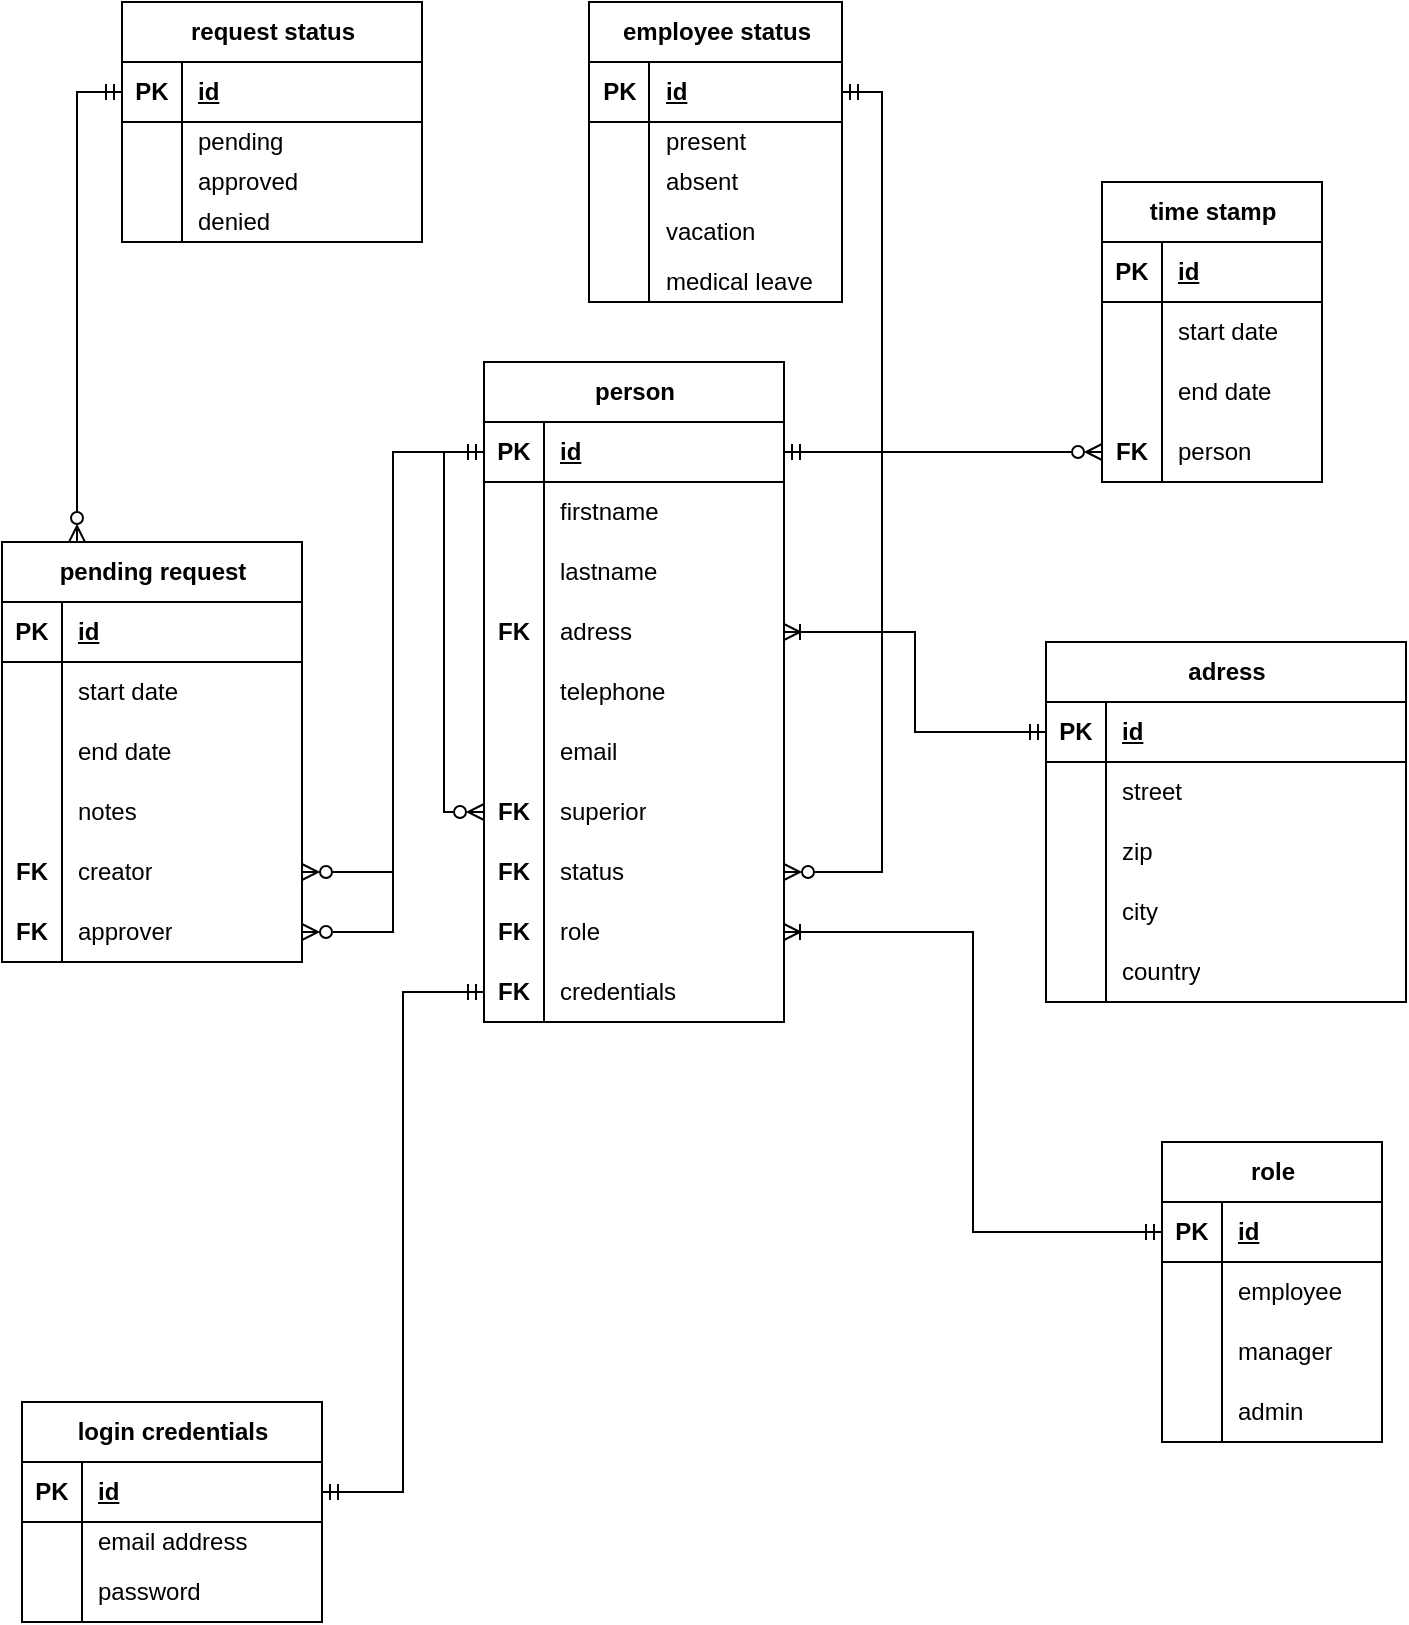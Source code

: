 <mxfile version="27.1.6">
  <diagram name="Seite-1" id="81QEvsbrTJXsDEonav1h">
    <mxGraphModel dx="1489" dy="851" grid="1" gridSize="10" guides="1" tooltips="1" connect="1" arrows="1" fold="1" page="1" pageScale="1" pageWidth="827" pageHeight="1169" math="0" shadow="0">
      <root>
        <mxCell id="0" />
        <mxCell id="1" parent="0" />
        <mxCell id="mYeW1fuE6vaYL09-wvqd-14" value="role" style="shape=table;startSize=30;container=1;collapsible=1;childLayout=tableLayout;fixedRows=1;rowLines=0;fontStyle=1;align=center;resizeLast=1;html=1;" parent="1" vertex="1">
          <mxGeometry x="590" y="600" width="110" height="150" as="geometry" />
        </mxCell>
        <mxCell id="mYeW1fuE6vaYL09-wvqd-15" value="" style="shape=tableRow;horizontal=0;startSize=0;swimlaneHead=0;swimlaneBody=0;fillColor=none;collapsible=0;dropTarget=0;points=[[0,0.5],[1,0.5]];portConstraint=eastwest;top=0;left=0;right=0;bottom=1;" parent="mYeW1fuE6vaYL09-wvqd-14" vertex="1">
          <mxGeometry y="30" width="110" height="30" as="geometry" />
        </mxCell>
        <mxCell id="mYeW1fuE6vaYL09-wvqd-16" value="PK" style="shape=partialRectangle;connectable=0;fillColor=none;top=0;left=0;bottom=0;right=0;fontStyle=1;overflow=hidden;whiteSpace=wrap;html=1;" parent="mYeW1fuE6vaYL09-wvqd-15" vertex="1">
          <mxGeometry width="30" height="30" as="geometry">
            <mxRectangle width="30" height="30" as="alternateBounds" />
          </mxGeometry>
        </mxCell>
        <mxCell id="mYeW1fuE6vaYL09-wvqd-17" value="id" style="shape=partialRectangle;connectable=0;fillColor=none;top=0;left=0;bottom=0;right=0;align=left;spacingLeft=6;fontStyle=5;overflow=hidden;whiteSpace=wrap;html=1;" parent="mYeW1fuE6vaYL09-wvqd-15" vertex="1">
          <mxGeometry x="30" width="80" height="30" as="geometry">
            <mxRectangle width="80" height="30" as="alternateBounds" />
          </mxGeometry>
        </mxCell>
        <mxCell id="mYeW1fuE6vaYL09-wvqd-18" value="" style="shape=tableRow;horizontal=0;startSize=0;swimlaneHead=0;swimlaneBody=0;fillColor=none;collapsible=0;dropTarget=0;points=[[0,0.5],[1,0.5]];portConstraint=eastwest;top=0;left=0;right=0;bottom=0;" parent="mYeW1fuE6vaYL09-wvqd-14" vertex="1">
          <mxGeometry y="60" width="110" height="30" as="geometry" />
        </mxCell>
        <mxCell id="mYeW1fuE6vaYL09-wvqd-19" value="" style="shape=partialRectangle;connectable=0;fillColor=none;top=0;left=0;bottom=0;right=0;editable=1;overflow=hidden;whiteSpace=wrap;html=1;" parent="mYeW1fuE6vaYL09-wvqd-18" vertex="1">
          <mxGeometry width="30" height="30" as="geometry">
            <mxRectangle width="30" height="30" as="alternateBounds" />
          </mxGeometry>
        </mxCell>
        <mxCell id="mYeW1fuE6vaYL09-wvqd-20" value="employee" style="shape=partialRectangle;connectable=0;fillColor=none;top=0;left=0;bottom=0;right=0;align=left;spacingLeft=6;overflow=hidden;whiteSpace=wrap;html=1;" parent="mYeW1fuE6vaYL09-wvqd-18" vertex="1">
          <mxGeometry x="30" width="80" height="30" as="geometry">
            <mxRectangle width="80" height="30" as="alternateBounds" />
          </mxGeometry>
        </mxCell>
        <mxCell id="mYeW1fuE6vaYL09-wvqd-21" value="" style="shape=tableRow;horizontal=0;startSize=0;swimlaneHead=0;swimlaneBody=0;fillColor=none;collapsible=0;dropTarget=0;points=[[0,0.5],[1,0.5]];portConstraint=eastwest;top=0;left=0;right=0;bottom=0;" parent="mYeW1fuE6vaYL09-wvqd-14" vertex="1">
          <mxGeometry y="90" width="110" height="30" as="geometry" />
        </mxCell>
        <mxCell id="mYeW1fuE6vaYL09-wvqd-22" value="" style="shape=partialRectangle;connectable=0;fillColor=none;top=0;left=0;bottom=0;right=0;editable=1;overflow=hidden;whiteSpace=wrap;html=1;" parent="mYeW1fuE6vaYL09-wvqd-21" vertex="1">
          <mxGeometry width="30" height="30" as="geometry">
            <mxRectangle width="30" height="30" as="alternateBounds" />
          </mxGeometry>
        </mxCell>
        <mxCell id="mYeW1fuE6vaYL09-wvqd-23" value="manager" style="shape=partialRectangle;connectable=0;fillColor=none;top=0;left=0;bottom=0;right=0;align=left;spacingLeft=6;overflow=hidden;whiteSpace=wrap;html=1;" parent="mYeW1fuE6vaYL09-wvqd-21" vertex="1">
          <mxGeometry x="30" width="80" height="30" as="geometry">
            <mxRectangle width="80" height="30" as="alternateBounds" />
          </mxGeometry>
        </mxCell>
        <mxCell id="mYeW1fuE6vaYL09-wvqd-24" value="" style="shape=tableRow;horizontal=0;startSize=0;swimlaneHead=0;swimlaneBody=0;fillColor=none;collapsible=0;dropTarget=0;points=[[0,0.5],[1,0.5]];portConstraint=eastwest;top=0;left=0;right=0;bottom=0;" parent="mYeW1fuE6vaYL09-wvqd-14" vertex="1">
          <mxGeometry y="120" width="110" height="30" as="geometry" />
        </mxCell>
        <mxCell id="mYeW1fuE6vaYL09-wvqd-25" value="" style="shape=partialRectangle;connectable=0;fillColor=none;top=0;left=0;bottom=0;right=0;editable=1;overflow=hidden;whiteSpace=wrap;html=1;" parent="mYeW1fuE6vaYL09-wvqd-24" vertex="1">
          <mxGeometry width="30" height="30" as="geometry">
            <mxRectangle width="30" height="30" as="alternateBounds" />
          </mxGeometry>
        </mxCell>
        <mxCell id="mYeW1fuE6vaYL09-wvqd-26" value="admin" style="shape=partialRectangle;connectable=0;fillColor=none;top=0;left=0;bottom=0;right=0;align=left;spacingLeft=6;overflow=hidden;whiteSpace=wrap;html=1;" parent="mYeW1fuE6vaYL09-wvqd-24" vertex="1">
          <mxGeometry x="30" width="80" height="30" as="geometry">
            <mxRectangle width="80" height="30" as="alternateBounds" />
          </mxGeometry>
        </mxCell>
        <mxCell id="mYeW1fuE6vaYL09-wvqd-29" value="time stamp" style="shape=table;startSize=30;container=1;collapsible=1;childLayout=tableLayout;fixedRows=1;rowLines=0;fontStyle=1;align=center;resizeLast=1;html=1;" parent="1" vertex="1">
          <mxGeometry x="560" y="120" width="110" height="150" as="geometry" />
        </mxCell>
        <mxCell id="mYeW1fuE6vaYL09-wvqd-30" value="" style="shape=tableRow;horizontal=0;startSize=0;swimlaneHead=0;swimlaneBody=0;fillColor=none;collapsible=0;dropTarget=0;points=[[0,0.5],[1,0.5]];portConstraint=eastwest;top=0;left=0;right=0;bottom=1;" parent="mYeW1fuE6vaYL09-wvqd-29" vertex="1">
          <mxGeometry y="30" width="110" height="30" as="geometry" />
        </mxCell>
        <mxCell id="mYeW1fuE6vaYL09-wvqd-31" value="PK" style="shape=partialRectangle;connectable=0;fillColor=none;top=0;left=0;bottom=0;right=0;fontStyle=1;overflow=hidden;whiteSpace=wrap;html=1;" parent="mYeW1fuE6vaYL09-wvqd-30" vertex="1">
          <mxGeometry width="30" height="30" as="geometry">
            <mxRectangle width="30" height="30" as="alternateBounds" />
          </mxGeometry>
        </mxCell>
        <mxCell id="mYeW1fuE6vaYL09-wvqd-32" value="id" style="shape=partialRectangle;connectable=0;fillColor=none;top=0;left=0;bottom=0;right=0;align=left;spacingLeft=6;fontStyle=5;overflow=hidden;whiteSpace=wrap;html=1;" parent="mYeW1fuE6vaYL09-wvqd-30" vertex="1">
          <mxGeometry x="30" width="80" height="30" as="geometry">
            <mxRectangle width="80" height="30" as="alternateBounds" />
          </mxGeometry>
        </mxCell>
        <mxCell id="mYeW1fuE6vaYL09-wvqd-33" value="" style="shape=tableRow;horizontal=0;startSize=0;swimlaneHead=0;swimlaneBody=0;fillColor=none;collapsible=0;dropTarget=0;points=[[0,0.5],[1,0.5]];portConstraint=eastwest;top=0;left=0;right=0;bottom=0;" parent="mYeW1fuE6vaYL09-wvqd-29" vertex="1">
          <mxGeometry y="60" width="110" height="30" as="geometry" />
        </mxCell>
        <mxCell id="mYeW1fuE6vaYL09-wvqd-34" value="" style="shape=partialRectangle;connectable=0;fillColor=none;top=0;left=0;bottom=0;right=0;editable=1;overflow=hidden;whiteSpace=wrap;html=1;" parent="mYeW1fuE6vaYL09-wvqd-33" vertex="1">
          <mxGeometry width="30" height="30" as="geometry">
            <mxRectangle width="30" height="30" as="alternateBounds" />
          </mxGeometry>
        </mxCell>
        <mxCell id="mYeW1fuE6vaYL09-wvqd-35" value="start date&lt;span style=&quot;white-space: pre;&quot;&gt;&#x9;&lt;/span&gt;" style="shape=partialRectangle;connectable=0;fillColor=none;top=0;left=0;bottom=0;right=0;align=left;spacingLeft=6;overflow=hidden;whiteSpace=wrap;html=1;" parent="mYeW1fuE6vaYL09-wvqd-33" vertex="1">
          <mxGeometry x="30" width="80" height="30" as="geometry">
            <mxRectangle width="80" height="30" as="alternateBounds" />
          </mxGeometry>
        </mxCell>
        <mxCell id="mYeW1fuE6vaYL09-wvqd-36" value="" style="shape=tableRow;horizontal=0;startSize=0;swimlaneHead=0;swimlaneBody=0;fillColor=none;collapsible=0;dropTarget=0;points=[[0,0.5],[1,0.5]];portConstraint=eastwest;top=0;left=0;right=0;bottom=0;" parent="mYeW1fuE6vaYL09-wvqd-29" vertex="1">
          <mxGeometry y="90" width="110" height="30" as="geometry" />
        </mxCell>
        <mxCell id="mYeW1fuE6vaYL09-wvqd-37" value="" style="shape=partialRectangle;connectable=0;fillColor=none;top=0;left=0;bottom=0;right=0;editable=1;overflow=hidden;whiteSpace=wrap;html=1;" parent="mYeW1fuE6vaYL09-wvqd-36" vertex="1">
          <mxGeometry width="30" height="30" as="geometry">
            <mxRectangle width="30" height="30" as="alternateBounds" />
          </mxGeometry>
        </mxCell>
        <mxCell id="mYeW1fuE6vaYL09-wvqd-38" value="end date" style="shape=partialRectangle;connectable=0;fillColor=none;top=0;left=0;bottom=0;right=0;align=left;spacingLeft=6;overflow=hidden;whiteSpace=wrap;html=1;" parent="mYeW1fuE6vaYL09-wvqd-36" vertex="1">
          <mxGeometry x="30" width="80" height="30" as="geometry">
            <mxRectangle width="80" height="30" as="alternateBounds" />
          </mxGeometry>
        </mxCell>
        <mxCell id="rFybSyq9tRIQoIXCUYkp-40" value="" style="shape=tableRow;horizontal=0;startSize=0;swimlaneHead=0;swimlaneBody=0;fillColor=none;collapsible=0;dropTarget=0;points=[[0,0.5],[1,0.5]];portConstraint=eastwest;top=0;left=0;right=0;bottom=0;" parent="mYeW1fuE6vaYL09-wvqd-29" vertex="1">
          <mxGeometry y="120" width="110" height="30" as="geometry" />
        </mxCell>
        <mxCell id="rFybSyq9tRIQoIXCUYkp-41" value="&lt;b&gt;FK&lt;/b&gt;" style="shape=partialRectangle;connectable=0;fillColor=none;top=0;left=0;bottom=0;right=0;editable=1;overflow=hidden;whiteSpace=wrap;html=1;" parent="rFybSyq9tRIQoIXCUYkp-40" vertex="1">
          <mxGeometry width="30" height="30" as="geometry">
            <mxRectangle width="30" height="30" as="alternateBounds" />
          </mxGeometry>
        </mxCell>
        <mxCell id="rFybSyq9tRIQoIXCUYkp-42" value="person" style="shape=partialRectangle;connectable=0;fillColor=none;top=0;left=0;bottom=0;right=0;align=left;spacingLeft=6;overflow=hidden;whiteSpace=wrap;html=1;" parent="rFybSyq9tRIQoIXCUYkp-40" vertex="1">
          <mxGeometry x="30" width="80" height="30" as="geometry">
            <mxRectangle width="80" height="30" as="alternateBounds" />
          </mxGeometry>
        </mxCell>
        <mxCell id="mYeW1fuE6vaYL09-wvqd-42" value="employee status" style="shape=table;startSize=30;container=1;collapsible=1;childLayout=tableLayout;fixedRows=1;rowLines=0;fontStyle=1;align=center;resizeLast=1;html=1;" parent="1" vertex="1">
          <mxGeometry x="303.5" y="30" width="126.5" height="150" as="geometry" />
        </mxCell>
        <mxCell id="mYeW1fuE6vaYL09-wvqd-43" value="" style="shape=tableRow;horizontal=0;startSize=0;swimlaneHead=0;swimlaneBody=0;fillColor=none;collapsible=0;dropTarget=0;points=[[0,0.5],[1,0.5]];portConstraint=eastwest;top=0;left=0;right=0;bottom=1;" parent="mYeW1fuE6vaYL09-wvqd-42" vertex="1">
          <mxGeometry y="30" width="126.5" height="30" as="geometry" />
        </mxCell>
        <mxCell id="mYeW1fuE6vaYL09-wvqd-44" value="PK" style="shape=partialRectangle;connectable=0;fillColor=none;top=0;left=0;bottom=0;right=0;fontStyle=1;overflow=hidden;whiteSpace=wrap;html=1;" parent="mYeW1fuE6vaYL09-wvqd-43" vertex="1">
          <mxGeometry width="30" height="30" as="geometry">
            <mxRectangle width="30" height="30" as="alternateBounds" />
          </mxGeometry>
        </mxCell>
        <mxCell id="mYeW1fuE6vaYL09-wvqd-45" value="id" style="shape=partialRectangle;connectable=0;fillColor=none;top=0;left=0;bottom=0;right=0;align=left;spacingLeft=6;fontStyle=5;overflow=hidden;whiteSpace=wrap;html=1;" parent="mYeW1fuE6vaYL09-wvqd-43" vertex="1">
          <mxGeometry x="30" width="96.5" height="30" as="geometry">
            <mxRectangle width="96.5" height="30" as="alternateBounds" />
          </mxGeometry>
        </mxCell>
        <mxCell id="mYeW1fuE6vaYL09-wvqd-46" value="" style="shape=tableRow;horizontal=0;startSize=0;swimlaneHead=0;swimlaneBody=0;fillColor=none;collapsible=0;dropTarget=0;points=[[0,0.5],[1,0.5]];portConstraint=eastwest;top=0;left=0;right=0;bottom=0;" parent="mYeW1fuE6vaYL09-wvqd-42" vertex="1">
          <mxGeometry y="60" width="126.5" height="20" as="geometry" />
        </mxCell>
        <mxCell id="mYeW1fuE6vaYL09-wvqd-47" value="" style="shape=partialRectangle;connectable=0;fillColor=none;top=0;left=0;bottom=0;right=0;editable=1;overflow=hidden;whiteSpace=wrap;html=1;" parent="mYeW1fuE6vaYL09-wvqd-46" vertex="1">
          <mxGeometry width="30" height="20" as="geometry">
            <mxRectangle width="30" height="20" as="alternateBounds" />
          </mxGeometry>
        </mxCell>
        <mxCell id="mYeW1fuE6vaYL09-wvqd-48" value="present" style="shape=partialRectangle;connectable=0;fillColor=none;top=0;left=0;bottom=0;right=0;align=left;spacingLeft=6;overflow=hidden;whiteSpace=wrap;html=1;" parent="mYeW1fuE6vaYL09-wvqd-46" vertex="1">
          <mxGeometry x="30" width="96.5" height="20" as="geometry">
            <mxRectangle width="96.5" height="20" as="alternateBounds" />
          </mxGeometry>
        </mxCell>
        <mxCell id="mYeW1fuE6vaYL09-wvqd-49" value="" style="shape=tableRow;horizontal=0;startSize=0;swimlaneHead=0;swimlaneBody=0;fillColor=none;collapsible=0;dropTarget=0;points=[[0,0.5],[1,0.5]];portConstraint=eastwest;top=0;left=0;right=0;bottom=0;" parent="mYeW1fuE6vaYL09-wvqd-42" vertex="1">
          <mxGeometry y="80" width="126.5" height="20" as="geometry" />
        </mxCell>
        <mxCell id="mYeW1fuE6vaYL09-wvqd-50" value="" style="shape=partialRectangle;connectable=0;fillColor=none;top=0;left=0;bottom=0;right=0;editable=1;overflow=hidden;whiteSpace=wrap;html=1;" parent="mYeW1fuE6vaYL09-wvqd-49" vertex="1">
          <mxGeometry width="30" height="20" as="geometry">
            <mxRectangle width="30" height="20" as="alternateBounds" />
          </mxGeometry>
        </mxCell>
        <mxCell id="mYeW1fuE6vaYL09-wvqd-51" value="absent" style="shape=partialRectangle;connectable=0;fillColor=none;top=0;left=0;bottom=0;right=0;align=left;spacingLeft=6;overflow=hidden;whiteSpace=wrap;html=1;" parent="mYeW1fuE6vaYL09-wvqd-49" vertex="1">
          <mxGeometry x="30" width="96.5" height="20" as="geometry">
            <mxRectangle width="96.5" height="20" as="alternateBounds" />
          </mxGeometry>
        </mxCell>
        <mxCell id="mYeW1fuE6vaYL09-wvqd-52" value="" style="shape=tableRow;horizontal=0;startSize=0;swimlaneHead=0;swimlaneBody=0;fillColor=none;collapsible=0;dropTarget=0;points=[[0,0.5],[1,0.5]];portConstraint=eastwest;top=0;left=0;right=0;bottom=0;" parent="mYeW1fuE6vaYL09-wvqd-42" vertex="1">
          <mxGeometry y="100" width="126.5" height="30" as="geometry" />
        </mxCell>
        <mxCell id="mYeW1fuE6vaYL09-wvqd-53" value="" style="shape=partialRectangle;connectable=0;fillColor=none;top=0;left=0;bottom=0;right=0;editable=1;overflow=hidden;whiteSpace=wrap;html=1;" parent="mYeW1fuE6vaYL09-wvqd-52" vertex="1">
          <mxGeometry width="30" height="30" as="geometry">
            <mxRectangle width="30" height="30" as="alternateBounds" />
          </mxGeometry>
        </mxCell>
        <mxCell id="mYeW1fuE6vaYL09-wvqd-54" value="vacation" style="shape=partialRectangle;connectable=0;fillColor=none;top=0;left=0;bottom=0;right=0;align=left;spacingLeft=6;overflow=hidden;whiteSpace=wrap;html=1;" parent="mYeW1fuE6vaYL09-wvqd-52" vertex="1">
          <mxGeometry x="30" width="96.5" height="30" as="geometry">
            <mxRectangle width="96.5" height="30" as="alternateBounds" />
          </mxGeometry>
        </mxCell>
        <mxCell id="mYeW1fuE6vaYL09-wvqd-237" value="" style="shape=tableRow;horizontal=0;startSize=0;swimlaneHead=0;swimlaneBody=0;fillColor=none;collapsible=0;dropTarget=0;points=[[0,0.5],[1,0.5]];portConstraint=eastwest;top=0;left=0;right=0;bottom=0;" parent="mYeW1fuE6vaYL09-wvqd-42" vertex="1">
          <mxGeometry y="130" width="126.5" height="20" as="geometry" />
        </mxCell>
        <mxCell id="mYeW1fuE6vaYL09-wvqd-238" value="" style="shape=partialRectangle;connectable=0;fillColor=none;top=0;left=0;bottom=0;right=0;editable=1;overflow=hidden;whiteSpace=wrap;html=1;" parent="mYeW1fuE6vaYL09-wvqd-237" vertex="1">
          <mxGeometry width="30" height="20" as="geometry">
            <mxRectangle width="30" height="20" as="alternateBounds" />
          </mxGeometry>
        </mxCell>
        <mxCell id="mYeW1fuE6vaYL09-wvqd-239" value="medical leave" style="shape=partialRectangle;connectable=0;fillColor=none;top=0;left=0;bottom=0;right=0;align=left;spacingLeft=6;overflow=hidden;whiteSpace=wrap;html=1;" parent="mYeW1fuE6vaYL09-wvqd-237" vertex="1">
          <mxGeometry x="30" width="96.5" height="20" as="geometry">
            <mxRectangle width="96.5" height="20" as="alternateBounds" />
          </mxGeometry>
        </mxCell>
        <mxCell id="mYeW1fuE6vaYL09-wvqd-69" value="pending request" style="shape=table;startSize=30;container=1;collapsible=1;childLayout=tableLayout;fixedRows=1;rowLines=0;fontStyle=1;align=center;resizeLast=1;html=1;" parent="1" vertex="1">
          <mxGeometry x="10" y="300" width="150" height="210" as="geometry">
            <mxRectangle x="30" y="280" width="130" height="30" as="alternateBounds" />
          </mxGeometry>
        </mxCell>
        <mxCell id="mYeW1fuE6vaYL09-wvqd-70" value="" style="shape=tableRow;horizontal=0;startSize=0;swimlaneHead=0;swimlaneBody=0;fillColor=none;collapsible=0;dropTarget=0;points=[[0,0.5],[1,0.5]];portConstraint=eastwest;top=0;left=0;right=0;bottom=1;" parent="mYeW1fuE6vaYL09-wvqd-69" vertex="1">
          <mxGeometry y="30" width="150" height="30" as="geometry" />
        </mxCell>
        <mxCell id="mYeW1fuE6vaYL09-wvqd-71" value="PK" style="shape=partialRectangle;connectable=0;fillColor=none;top=0;left=0;bottom=0;right=0;fontStyle=1;overflow=hidden;whiteSpace=wrap;html=1;" parent="mYeW1fuE6vaYL09-wvqd-70" vertex="1">
          <mxGeometry width="30" height="30" as="geometry">
            <mxRectangle width="30" height="30" as="alternateBounds" />
          </mxGeometry>
        </mxCell>
        <mxCell id="mYeW1fuE6vaYL09-wvqd-72" value="id" style="shape=partialRectangle;connectable=0;fillColor=none;top=0;left=0;bottom=0;right=0;align=left;spacingLeft=6;fontStyle=5;overflow=hidden;whiteSpace=wrap;html=1;" parent="mYeW1fuE6vaYL09-wvqd-70" vertex="1">
          <mxGeometry x="30" width="120" height="30" as="geometry">
            <mxRectangle width="120" height="30" as="alternateBounds" />
          </mxGeometry>
        </mxCell>
        <mxCell id="mYeW1fuE6vaYL09-wvqd-73" value="" style="shape=tableRow;horizontal=0;startSize=0;swimlaneHead=0;swimlaneBody=0;fillColor=none;collapsible=0;dropTarget=0;points=[[0,0.5],[1,0.5]];portConstraint=eastwest;top=0;left=0;right=0;bottom=0;" parent="mYeW1fuE6vaYL09-wvqd-69" vertex="1">
          <mxGeometry y="60" width="150" height="30" as="geometry" />
        </mxCell>
        <mxCell id="mYeW1fuE6vaYL09-wvqd-74" value="" style="shape=partialRectangle;connectable=0;fillColor=none;top=0;left=0;bottom=0;right=0;editable=1;overflow=hidden;whiteSpace=wrap;html=1;" parent="mYeW1fuE6vaYL09-wvqd-73" vertex="1">
          <mxGeometry width="30" height="30" as="geometry">
            <mxRectangle width="30" height="30" as="alternateBounds" />
          </mxGeometry>
        </mxCell>
        <mxCell id="mYeW1fuE6vaYL09-wvqd-75" value="start date" style="shape=partialRectangle;connectable=0;fillColor=none;top=0;left=0;bottom=0;right=0;align=left;spacingLeft=6;overflow=hidden;whiteSpace=wrap;html=1;" parent="mYeW1fuE6vaYL09-wvqd-73" vertex="1">
          <mxGeometry x="30" width="120" height="30" as="geometry">
            <mxRectangle width="120" height="30" as="alternateBounds" />
          </mxGeometry>
        </mxCell>
        <mxCell id="mYeW1fuE6vaYL09-wvqd-76" value="" style="shape=tableRow;horizontal=0;startSize=0;swimlaneHead=0;swimlaneBody=0;fillColor=none;collapsible=0;dropTarget=0;points=[[0,0.5],[1,0.5]];portConstraint=eastwest;top=0;left=0;right=0;bottom=0;" parent="mYeW1fuE6vaYL09-wvqd-69" vertex="1">
          <mxGeometry y="90" width="150" height="30" as="geometry" />
        </mxCell>
        <mxCell id="mYeW1fuE6vaYL09-wvqd-77" value="" style="shape=partialRectangle;connectable=0;fillColor=none;top=0;left=0;bottom=0;right=0;editable=1;overflow=hidden;whiteSpace=wrap;html=1;" parent="mYeW1fuE6vaYL09-wvqd-76" vertex="1">
          <mxGeometry width="30" height="30" as="geometry">
            <mxRectangle width="30" height="30" as="alternateBounds" />
          </mxGeometry>
        </mxCell>
        <mxCell id="mYeW1fuE6vaYL09-wvqd-78" value="end date" style="shape=partialRectangle;connectable=0;fillColor=none;top=0;left=0;bottom=0;right=0;align=left;spacingLeft=6;overflow=hidden;whiteSpace=wrap;html=1;" parent="mYeW1fuE6vaYL09-wvqd-76" vertex="1">
          <mxGeometry x="30" width="120" height="30" as="geometry">
            <mxRectangle width="120" height="30" as="alternateBounds" />
          </mxGeometry>
        </mxCell>
        <mxCell id="mYeW1fuE6vaYL09-wvqd-79" value="" style="shape=tableRow;horizontal=0;startSize=0;swimlaneHead=0;swimlaneBody=0;fillColor=none;collapsible=0;dropTarget=0;points=[[0,0.5],[1,0.5]];portConstraint=eastwest;top=0;left=0;right=0;bottom=0;" parent="mYeW1fuE6vaYL09-wvqd-69" vertex="1">
          <mxGeometry y="120" width="150" height="30" as="geometry" />
        </mxCell>
        <mxCell id="mYeW1fuE6vaYL09-wvqd-80" value="" style="shape=partialRectangle;connectable=0;fillColor=none;top=0;left=0;bottom=0;right=0;editable=1;overflow=hidden;whiteSpace=wrap;html=1;" parent="mYeW1fuE6vaYL09-wvqd-79" vertex="1">
          <mxGeometry width="30" height="30" as="geometry">
            <mxRectangle width="30" height="30" as="alternateBounds" />
          </mxGeometry>
        </mxCell>
        <mxCell id="mYeW1fuE6vaYL09-wvqd-81" value="notes" style="shape=partialRectangle;connectable=0;fillColor=none;top=0;left=0;bottom=0;right=0;align=left;spacingLeft=6;overflow=hidden;whiteSpace=wrap;html=1;" parent="mYeW1fuE6vaYL09-wvqd-79" vertex="1">
          <mxGeometry x="30" width="120" height="30" as="geometry">
            <mxRectangle width="120" height="30" as="alternateBounds" />
          </mxGeometry>
        </mxCell>
        <mxCell id="JEJ5waQE4DRSp4S4Pnyo-57" value="" style="shape=tableRow;horizontal=0;startSize=0;swimlaneHead=0;swimlaneBody=0;fillColor=none;collapsible=0;dropTarget=0;points=[[0,0.5],[1,0.5]];portConstraint=eastwest;top=0;left=0;right=0;bottom=0;" parent="mYeW1fuE6vaYL09-wvqd-69" vertex="1">
          <mxGeometry y="150" width="150" height="30" as="geometry" />
        </mxCell>
        <mxCell id="JEJ5waQE4DRSp4S4Pnyo-58" value="&lt;b&gt;FK&lt;/b&gt;" style="shape=partialRectangle;connectable=0;fillColor=none;top=0;left=0;bottom=0;right=0;editable=1;overflow=hidden;whiteSpace=wrap;html=1;" parent="JEJ5waQE4DRSp4S4Pnyo-57" vertex="1">
          <mxGeometry width="30" height="30" as="geometry">
            <mxRectangle width="30" height="30" as="alternateBounds" />
          </mxGeometry>
        </mxCell>
        <mxCell id="JEJ5waQE4DRSp4S4Pnyo-59" value="creator" style="shape=partialRectangle;connectable=0;fillColor=none;top=0;left=0;bottom=0;right=0;align=left;spacingLeft=6;overflow=hidden;whiteSpace=wrap;html=1;" parent="JEJ5waQE4DRSp4S4Pnyo-57" vertex="1">
          <mxGeometry x="30" width="120" height="30" as="geometry">
            <mxRectangle width="120" height="30" as="alternateBounds" />
          </mxGeometry>
        </mxCell>
        <mxCell id="JEJ5waQE4DRSp4S4Pnyo-60" value="" style="shape=tableRow;horizontal=0;startSize=0;swimlaneHead=0;swimlaneBody=0;fillColor=none;collapsible=0;dropTarget=0;points=[[0,0.5],[1,0.5]];portConstraint=eastwest;top=0;left=0;right=0;bottom=0;" parent="mYeW1fuE6vaYL09-wvqd-69" vertex="1">
          <mxGeometry y="180" width="150" height="30" as="geometry" />
        </mxCell>
        <mxCell id="JEJ5waQE4DRSp4S4Pnyo-61" value="FK" style="shape=partialRectangle;connectable=0;fillColor=none;top=0;left=0;bottom=0;right=0;editable=1;overflow=hidden;whiteSpace=wrap;html=1;fontStyle=1" parent="JEJ5waQE4DRSp4S4Pnyo-60" vertex="1">
          <mxGeometry width="30" height="30" as="geometry">
            <mxRectangle width="30" height="30" as="alternateBounds" />
          </mxGeometry>
        </mxCell>
        <mxCell id="JEJ5waQE4DRSp4S4Pnyo-62" value="approver" style="shape=partialRectangle;connectable=0;fillColor=none;top=0;left=0;bottom=0;right=0;align=left;spacingLeft=6;overflow=hidden;whiteSpace=wrap;html=1;" parent="JEJ5waQE4DRSp4S4Pnyo-60" vertex="1">
          <mxGeometry x="30" width="120" height="30" as="geometry">
            <mxRectangle width="120" height="30" as="alternateBounds" />
          </mxGeometry>
        </mxCell>
        <mxCell id="mYeW1fuE6vaYL09-wvqd-95" value="login credentials" style="shape=table;startSize=30;container=1;collapsible=1;childLayout=tableLayout;fixedRows=1;rowLines=0;fontStyle=1;align=center;resizeLast=1;html=1;" parent="1" vertex="1">
          <mxGeometry x="20" y="730" width="150" height="110" as="geometry" />
        </mxCell>
        <mxCell id="mYeW1fuE6vaYL09-wvqd-96" value="" style="shape=tableRow;horizontal=0;startSize=0;swimlaneHead=0;swimlaneBody=0;fillColor=none;collapsible=0;dropTarget=0;points=[[0,0.5],[1,0.5]];portConstraint=eastwest;top=0;left=0;right=0;bottom=1;" parent="mYeW1fuE6vaYL09-wvqd-95" vertex="1">
          <mxGeometry y="30" width="150" height="30" as="geometry" />
        </mxCell>
        <mxCell id="mYeW1fuE6vaYL09-wvqd-97" value="PK" style="shape=partialRectangle;connectable=0;fillColor=none;top=0;left=0;bottom=0;right=0;fontStyle=1;overflow=hidden;whiteSpace=wrap;html=1;" parent="mYeW1fuE6vaYL09-wvqd-96" vertex="1">
          <mxGeometry width="30" height="30" as="geometry">
            <mxRectangle width="30" height="30" as="alternateBounds" />
          </mxGeometry>
        </mxCell>
        <mxCell id="mYeW1fuE6vaYL09-wvqd-98" value="id" style="shape=partialRectangle;connectable=0;fillColor=none;top=0;left=0;bottom=0;right=0;align=left;spacingLeft=6;fontStyle=5;overflow=hidden;whiteSpace=wrap;html=1;" parent="mYeW1fuE6vaYL09-wvqd-96" vertex="1">
          <mxGeometry x="30" width="120" height="30" as="geometry">
            <mxRectangle width="120" height="30" as="alternateBounds" />
          </mxGeometry>
        </mxCell>
        <mxCell id="mYeW1fuE6vaYL09-wvqd-99" value="" style="shape=tableRow;horizontal=0;startSize=0;swimlaneHead=0;swimlaneBody=0;fillColor=none;collapsible=0;dropTarget=0;points=[[0,0.5],[1,0.5]];portConstraint=eastwest;top=0;left=0;right=0;bottom=0;" parent="mYeW1fuE6vaYL09-wvqd-95" vertex="1">
          <mxGeometry y="60" width="150" height="20" as="geometry" />
        </mxCell>
        <mxCell id="mYeW1fuE6vaYL09-wvqd-100" value="" style="shape=partialRectangle;connectable=0;fillColor=none;top=0;left=0;bottom=0;right=0;editable=1;overflow=hidden;whiteSpace=wrap;html=1;" parent="mYeW1fuE6vaYL09-wvqd-99" vertex="1">
          <mxGeometry width="30" height="20" as="geometry">
            <mxRectangle width="30" height="20" as="alternateBounds" />
          </mxGeometry>
        </mxCell>
        <mxCell id="mYeW1fuE6vaYL09-wvqd-101" value="email address" style="shape=partialRectangle;connectable=0;fillColor=none;top=0;left=0;bottom=0;right=0;align=left;spacingLeft=6;overflow=hidden;whiteSpace=wrap;html=1;" parent="mYeW1fuE6vaYL09-wvqd-99" vertex="1">
          <mxGeometry x="30" width="120" height="20" as="geometry">
            <mxRectangle width="120" height="20" as="alternateBounds" />
          </mxGeometry>
        </mxCell>
        <mxCell id="mYeW1fuE6vaYL09-wvqd-102" value="" style="shape=tableRow;horizontal=0;startSize=0;swimlaneHead=0;swimlaneBody=0;fillColor=none;collapsible=0;dropTarget=0;points=[[0,0.5],[1,0.5]];portConstraint=eastwest;top=0;left=0;right=0;bottom=0;" parent="mYeW1fuE6vaYL09-wvqd-95" vertex="1">
          <mxGeometry y="80" width="150" height="30" as="geometry" />
        </mxCell>
        <mxCell id="mYeW1fuE6vaYL09-wvqd-103" value="" style="shape=partialRectangle;connectable=0;fillColor=none;top=0;left=0;bottom=0;right=0;editable=1;overflow=hidden;whiteSpace=wrap;html=1;" parent="mYeW1fuE6vaYL09-wvqd-102" vertex="1">
          <mxGeometry width="30" height="30" as="geometry">
            <mxRectangle width="30" height="30" as="alternateBounds" />
          </mxGeometry>
        </mxCell>
        <mxCell id="mYeW1fuE6vaYL09-wvqd-104" value="password" style="shape=partialRectangle;connectable=0;fillColor=none;top=0;left=0;bottom=0;right=0;align=left;spacingLeft=6;overflow=hidden;whiteSpace=wrap;html=1;" parent="mYeW1fuE6vaYL09-wvqd-102" vertex="1">
          <mxGeometry x="30" width="120" height="30" as="geometry">
            <mxRectangle width="120" height="30" as="alternateBounds" />
          </mxGeometry>
        </mxCell>
        <mxCell id="mYeW1fuE6vaYL09-wvqd-173" value="request status" style="shape=table;startSize=30;container=1;collapsible=1;childLayout=tableLayout;fixedRows=1;rowLines=0;fontStyle=1;align=center;resizeLast=1;html=1;" parent="1" vertex="1">
          <mxGeometry x="70" y="30" width="150" height="120" as="geometry" />
        </mxCell>
        <mxCell id="mYeW1fuE6vaYL09-wvqd-174" value="" style="shape=tableRow;horizontal=0;startSize=0;swimlaneHead=0;swimlaneBody=0;fillColor=none;collapsible=0;dropTarget=0;points=[[0,0.5],[1,0.5]];portConstraint=eastwest;top=0;left=0;right=0;bottom=1;" parent="mYeW1fuE6vaYL09-wvqd-173" vertex="1">
          <mxGeometry y="30" width="150" height="30" as="geometry" />
        </mxCell>
        <mxCell id="mYeW1fuE6vaYL09-wvqd-175" value="PK" style="shape=partialRectangle;connectable=0;fillColor=none;top=0;left=0;bottom=0;right=0;fontStyle=1;overflow=hidden;whiteSpace=wrap;html=1;" parent="mYeW1fuE6vaYL09-wvqd-174" vertex="1">
          <mxGeometry width="30" height="30" as="geometry">
            <mxRectangle width="30" height="30" as="alternateBounds" />
          </mxGeometry>
        </mxCell>
        <mxCell id="mYeW1fuE6vaYL09-wvqd-176" value="id" style="shape=partialRectangle;connectable=0;fillColor=none;top=0;left=0;bottom=0;right=0;align=left;spacingLeft=6;fontStyle=5;overflow=hidden;whiteSpace=wrap;html=1;" parent="mYeW1fuE6vaYL09-wvqd-174" vertex="1">
          <mxGeometry x="30" width="120" height="30" as="geometry">
            <mxRectangle width="120" height="30" as="alternateBounds" />
          </mxGeometry>
        </mxCell>
        <mxCell id="mYeW1fuE6vaYL09-wvqd-177" value="" style="shape=tableRow;horizontal=0;startSize=0;swimlaneHead=0;swimlaneBody=0;fillColor=none;collapsible=0;dropTarget=0;points=[[0,0.5],[1,0.5]];portConstraint=eastwest;top=0;left=0;right=0;bottom=0;" parent="mYeW1fuE6vaYL09-wvqd-173" vertex="1">
          <mxGeometry y="60" width="150" height="20" as="geometry" />
        </mxCell>
        <mxCell id="mYeW1fuE6vaYL09-wvqd-178" value="" style="shape=partialRectangle;connectable=0;fillColor=none;top=0;left=0;bottom=0;right=0;editable=1;overflow=hidden;whiteSpace=wrap;html=1;" parent="mYeW1fuE6vaYL09-wvqd-177" vertex="1">
          <mxGeometry width="30" height="20" as="geometry">
            <mxRectangle width="30" height="20" as="alternateBounds" />
          </mxGeometry>
        </mxCell>
        <mxCell id="mYeW1fuE6vaYL09-wvqd-179" value="pending" style="shape=partialRectangle;connectable=0;fillColor=none;top=0;left=0;bottom=0;right=0;align=left;spacingLeft=6;overflow=hidden;whiteSpace=wrap;html=1;" parent="mYeW1fuE6vaYL09-wvqd-177" vertex="1">
          <mxGeometry x="30" width="120" height="20" as="geometry">
            <mxRectangle width="120" height="20" as="alternateBounds" />
          </mxGeometry>
        </mxCell>
        <mxCell id="mYeW1fuE6vaYL09-wvqd-180" value="" style="shape=tableRow;horizontal=0;startSize=0;swimlaneHead=0;swimlaneBody=0;fillColor=none;collapsible=0;dropTarget=0;points=[[0,0.5],[1,0.5]];portConstraint=eastwest;top=0;left=0;right=0;bottom=0;" parent="mYeW1fuE6vaYL09-wvqd-173" vertex="1">
          <mxGeometry y="80" width="150" height="20" as="geometry" />
        </mxCell>
        <mxCell id="mYeW1fuE6vaYL09-wvqd-181" value="" style="shape=partialRectangle;connectable=0;fillColor=none;top=0;left=0;bottom=0;right=0;editable=1;overflow=hidden;whiteSpace=wrap;html=1;" parent="mYeW1fuE6vaYL09-wvqd-180" vertex="1">
          <mxGeometry width="30" height="20" as="geometry">
            <mxRectangle width="30" height="20" as="alternateBounds" />
          </mxGeometry>
        </mxCell>
        <mxCell id="mYeW1fuE6vaYL09-wvqd-182" value="approved&lt;span style=&quot;white-space: pre;&quot;&gt;&#x9;&lt;/span&gt;" style="shape=partialRectangle;connectable=0;fillColor=none;top=0;left=0;bottom=0;right=0;align=left;spacingLeft=6;overflow=hidden;whiteSpace=wrap;html=1;" parent="mYeW1fuE6vaYL09-wvqd-180" vertex="1">
          <mxGeometry x="30" width="120" height="20" as="geometry">
            <mxRectangle width="120" height="20" as="alternateBounds" />
          </mxGeometry>
        </mxCell>
        <mxCell id="mYeW1fuE6vaYL09-wvqd-183" value="" style="shape=tableRow;horizontal=0;startSize=0;swimlaneHead=0;swimlaneBody=0;fillColor=none;collapsible=0;dropTarget=0;points=[[0,0.5],[1,0.5]];portConstraint=eastwest;top=0;left=0;right=0;bottom=0;" parent="mYeW1fuE6vaYL09-wvqd-173" vertex="1">
          <mxGeometry y="100" width="150" height="20" as="geometry" />
        </mxCell>
        <mxCell id="mYeW1fuE6vaYL09-wvqd-184" value="" style="shape=partialRectangle;connectable=0;fillColor=none;top=0;left=0;bottom=0;right=0;editable=1;overflow=hidden;whiteSpace=wrap;html=1;" parent="mYeW1fuE6vaYL09-wvqd-183" vertex="1">
          <mxGeometry width="30" height="20" as="geometry">
            <mxRectangle width="30" height="20" as="alternateBounds" />
          </mxGeometry>
        </mxCell>
        <mxCell id="mYeW1fuE6vaYL09-wvqd-185" value="denied" style="shape=partialRectangle;connectable=0;fillColor=none;top=0;left=0;bottom=0;right=0;align=left;spacingLeft=6;overflow=hidden;whiteSpace=wrap;html=1;" parent="mYeW1fuE6vaYL09-wvqd-183" vertex="1">
          <mxGeometry x="30" width="120" height="20" as="geometry">
            <mxRectangle width="120" height="20" as="alternateBounds" />
          </mxGeometry>
        </mxCell>
        <mxCell id="rFybSyq9tRIQoIXCUYkp-8" style="edgeStyle=orthogonalEdgeStyle;rounded=0;orthogonalLoop=1;jettySize=auto;html=1;exitX=0;exitY=0.5;exitDx=0;exitDy=0;entryX=0.25;entryY=0;entryDx=0;entryDy=0;startArrow=ERmandOne;startFill=0;endArrow=ERzeroToMany;endFill=0;" parent="1" source="mYeW1fuE6vaYL09-wvqd-174" target="mYeW1fuE6vaYL09-wvqd-69" edge="1">
          <mxGeometry relative="1" as="geometry">
            <mxPoint x="70" y="103.75" as="sourcePoint" />
            <mxPoint x="46.8" y="280" as="targetPoint" />
          </mxGeometry>
        </mxCell>
        <mxCell id="rFybSyq9tRIQoIXCUYkp-38" style="edgeStyle=orthogonalEdgeStyle;rounded=0;orthogonalLoop=1;jettySize=auto;html=1;exitX=1;exitY=0.5;exitDx=0;exitDy=0;entryX=1;entryY=0.5;entryDx=0;entryDy=0;startArrow=ERzeroToMany;startFill=0;endArrow=ERmandOne;endFill=0;" parent="1" source="M4zzYA3JZHEYtmSJ-87X-66" target="mYeW1fuE6vaYL09-wvqd-43" edge="1">
          <mxGeometry relative="1" as="geometry">
            <mxPoint x="420" y="540" as="sourcePoint" />
          </mxGeometry>
        </mxCell>
        <mxCell id="rFybSyq9tRIQoIXCUYkp-39" style="edgeStyle=orthogonalEdgeStyle;rounded=0;orthogonalLoop=1;jettySize=auto;html=1;exitX=0;exitY=0.5;exitDx=0;exitDy=0;entryX=1;entryY=0.5;entryDx=0;entryDy=0;startArrow=ERmandOne;startFill=0;endArrow=ERoneToMany;endFill=0;" parent="1" source="mYeW1fuE6vaYL09-wvqd-15" target="M4zzYA3JZHEYtmSJ-87X-69" edge="1">
          <mxGeometry relative="1" as="geometry">
            <mxPoint x="420" y="570" as="targetPoint" />
          </mxGeometry>
        </mxCell>
        <mxCell id="rFybSyq9tRIQoIXCUYkp-52" style="edgeStyle=orthogonalEdgeStyle;rounded=0;orthogonalLoop=1;jettySize=auto;html=1;exitX=0;exitY=0.5;exitDx=0;exitDy=0;entryX=1;entryY=0.5;entryDx=0;entryDy=0;startArrow=ERzeroToMany;startFill=0;endArrow=ERmandOne;endFill=0;" parent="1" source="rFybSyq9tRIQoIXCUYkp-40" target="M4zzYA3JZHEYtmSJ-87X-4" edge="1">
          <mxGeometry relative="1" as="geometry">
            <mxPoint x="420" y="240" as="targetPoint" />
          </mxGeometry>
        </mxCell>
        <mxCell id="0gMZPIloAgdJRx7BUxR6-6" style="edgeStyle=orthogonalEdgeStyle;rounded=0;orthogonalLoop=1;jettySize=auto;html=1;exitX=1;exitY=0.5;exitDx=0;exitDy=0;endArrow=ERmandOne;endFill=0;startArrow=ERmandOne;startFill=0;entryX=0;entryY=0.5;entryDx=0;entryDy=0;" parent="1" source="mYeW1fuE6vaYL09-wvqd-96" target="M4zzYA3JZHEYtmSJ-87X-74" edge="1">
          <mxGeometry relative="1" as="geometry">
            <mxPoint x="220" y="560" as="targetPoint" />
          </mxGeometry>
        </mxCell>
        <mxCell id="M4zzYA3JZHEYtmSJ-87X-3" value="person" style="shape=table;startSize=30;container=1;collapsible=1;childLayout=tableLayout;fixedRows=1;rowLines=0;fontStyle=1;align=center;resizeLast=1;html=1;" parent="1" vertex="1">
          <mxGeometry x="251" y="210" width="150" height="330" as="geometry" />
        </mxCell>
        <mxCell id="M4zzYA3JZHEYtmSJ-87X-4" value="" style="shape=tableRow;horizontal=0;startSize=0;swimlaneHead=0;swimlaneBody=0;fillColor=none;collapsible=0;dropTarget=0;points=[[0,0.5],[1,0.5]];portConstraint=eastwest;top=0;left=0;right=0;bottom=1;" parent="M4zzYA3JZHEYtmSJ-87X-3" vertex="1">
          <mxGeometry y="30" width="150" height="30" as="geometry" />
        </mxCell>
        <mxCell id="M4zzYA3JZHEYtmSJ-87X-5" value="PK" style="shape=partialRectangle;connectable=0;fillColor=none;top=0;left=0;bottom=0;right=0;fontStyle=1;overflow=hidden;whiteSpace=wrap;html=1;" parent="M4zzYA3JZHEYtmSJ-87X-4" vertex="1">
          <mxGeometry width="30" height="30" as="geometry">
            <mxRectangle width="30" height="30" as="alternateBounds" />
          </mxGeometry>
        </mxCell>
        <mxCell id="M4zzYA3JZHEYtmSJ-87X-6" value="id" style="shape=partialRectangle;connectable=0;fillColor=none;top=0;left=0;bottom=0;right=0;align=left;spacingLeft=6;fontStyle=5;overflow=hidden;whiteSpace=wrap;html=1;" parent="M4zzYA3JZHEYtmSJ-87X-4" vertex="1">
          <mxGeometry x="30" width="120" height="30" as="geometry">
            <mxRectangle width="120" height="30" as="alternateBounds" />
          </mxGeometry>
        </mxCell>
        <mxCell id="M4zzYA3JZHEYtmSJ-87X-7" value="" style="shape=tableRow;horizontal=0;startSize=0;swimlaneHead=0;swimlaneBody=0;fillColor=none;collapsible=0;dropTarget=0;points=[[0,0.5],[1,0.5]];portConstraint=eastwest;top=0;left=0;right=0;bottom=0;" parent="M4zzYA3JZHEYtmSJ-87X-3" vertex="1">
          <mxGeometry y="60" width="150" height="30" as="geometry" />
        </mxCell>
        <mxCell id="M4zzYA3JZHEYtmSJ-87X-8" value="" style="shape=partialRectangle;connectable=0;fillColor=none;top=0;left=0;bottom=0;right=0;editable=1;overflow=hidden;whiteSpace=wrap;html=1;" parent="M4zzYA3JZHEYtmSJ-87X-7" vertex="1">
          <mxGeometry width="30" height="30" as="geometry">
            <mxRectangle width="30" height="30" as="alternateBounds" />
          </mxGeometry>
        </mxCell>
        <mxCell id="M4zzYA3JZHEYtmSJ-87X-9" value="firstname" style="shape=partialRectangle;connectable=0;fillColor=none;top=0;left=0;bottom=0;right=0;align=left;spacingLeft=6;overflow=hidden;whiteSpace=wrap;html=1;" parent="M4zzYA3JZHEYtmSJ-87X-7" vertex="1">
          <mxGeometry x="30" width="120" height="30" as="geometry">
            <mxRectangle width="120" height="30" as="alternateBounds" />
          </mxGeometry>
        </mxCell>
        <mxCell id="M4zzYA3JZHEYtmSJ-87X-10" value="" style="shape=tableRow;horizontal=0;startSize=0;swimlaneHead=0;swimlaneBody=0;fillColor=none;collapsible=0;dropTarget=0;points=[[0,0.5],[1,0.5]];portConstraint=eastwest;top=0;left=0;right=0;bottom=0;" parent="M4zzYA3JZHEYtmSJ-87X-3" vertex="1">
          <mxGeometry y="90" width="150" height="30" as="geometry" />
        </mxCell>
        <mxCell id="M4zzYA3JZHEYtmSJ-87X-11" value="" style="shape=partialRectangle;connectable=0;fillColor=none;top=0;left=0;bottom=0;right=0;editable=1;overflow=hidden;whiteSpace=wrap;html=1;" parent="M4zzYA3JZHEYtmSJ-87X-10" vertex="1">
          <mxGeometry width="30" height="30" as="geometry">
            <mxRectangle width="30" height="30" as="alternateBounds" />
          </mxGeometry>
        </mxCell>
        <mxCell id="M4zzYA3JZHEYtmSJ-87X-12" value="lastname" style="shape=partialRectangle;connectable=0;fillColor=none;top=0;left=0;bottom=0;right=0;align=left;spacingLeft=6;overflow=hidden;whiteSpace=wrap;html=1;" parent="M4zzYA3JZHEYtmSJ-87X-10" vertex="1">
          <mxGeometry x="30" width="120" height="30" as="geometry">
            <mxRectangle width="120" height="30" as="alternateBounds" />
          </mxGeometry>
        </mxCell>
        <mxCell id="M4zzYA3JZHEYtmSJ-87X-13" value="" style="shape=tableRow;horizontal=0;startSize=0;swimlaneHead=0;swimlaneBody=0;fillColor=none;collapsible=0;dropTarget=0;points=[[0,0.5],[1,0.5]];portConstraint=eastwest;top=0;left=0;right=0;bottom=0;" parent="M4zzYA3JZHEYtmSJ-87X-3" vertex="1">
          <mxGeometry y="120" width="150" height="30" as="geometry" />
        </mxCell>
        <mxCell id="M4zzYA3JZHEYtmSJ-87X-14" value="FK" style="shape=partialRectangle;connectable=0;fillColor=none;top=0;left=0;bottom=0;right=0;editable=1;overflow=hidden;whiteSpace=wrap;html=1;fontStyle=1" parent="M4zzYA3JZHEYtmSJ-87X-13" vertex="1">
          <mxGeometry width="30" height="30" as="geometry">
            <mxRectangle width="30" height="30" as="alternateBounds" />
          </mxGeometry>
        </mxCell>
        <mxCell id="M4zzYA3JZHEYtmSJ-87X-15" value="adress" style="shape=partialRectangle;connectable=0;fillColor=none;top=0;left=0;bottom=0;right=0;align=left;spacingLeft=6;overflow=hidden;whiteSpace=wrap;html=1;" parent="M4zzYA3JZHEYtmSJ-87X-13" vertex="1">
          <mxGeometry x="30" width="120" height="30" as="geometry">
            <mxRectangle width="120" height="30" as="alternateBounds" />
          </mxGeometry>
        </mxCell>
        <mxCell id="M4zzYA3JZHEYtmSJ-87X-26" value="" style="shape=tableRow;horizontal=0;startSize=0;swimlaneHead=0;swimlaneBody=0;fillColor=none;collapsible=0;dropTarget=0;points=[[0,0.5],[1,0.5]];portConstraint=eastwest;top=0;left=0;right=0;bottom=0;" parent="M4zzYA3JZHEYtmSJ-87X-3" vertex="1">
          <mxGeometry y="150" width="150" height="30" as="geometry" />
        </mxCell>
        <mxCell id="M4zzYA3JZHEYtmSJ-87X-27" value="" style="shape=partialRectangle;connectable=0;fillColor=none;top=0;left=0;bottom=0;right=0;editable=1;overflow=hidden;whiteSpace=wrap;html=1;" parent="M4zzYA3JZHEYtmSJ-87X-26" vertex="1">
          <mxGeometry width="30" height="30" as="geometry">
            <mxRectangle width="30" height="30" as="alternateBounds" />
          </mxGeometry>
        </mxCell>
        <mxCell id="M4zzYA3JZHEYtmSJ-87X-28" value="telephone" style="shape=partialRectangle;connectable=0;fillColor=none;top=0;left=0;bottom=0;right=0;align=left;spacingLeft=6;overflow=hidden;whiteSpace=wrap;html=1;" parent="M4zzYA3JZHEYtmSJ-87X-26" vertex="1">
          <mxGeometry x="30" width="120" height="30" as="geometry">
            <mxRectangle width="120" height="30" as="alternateBounds" />
          </mxGeometry>
        </mxCell>
        <mxCell id="M4zzYA3JZHEYtmSJ-87X-29" value="" style="shape=tableRow;horizontal=0;startSize=0;swimlaneHead=0;swimlaneBody=0;fillColor=none;collapsible=0;dropTarget=0;points=[[0,0.5],[1,0.5]];portConstraint=eastwest;top=0;left=0;right=0;bottom=0;" parent="M4zzYA3JZHEYtmSJ-87X-3" vertex="1">
          <mxGeometry y="180" width="150" height="30" as="geometry" />
        </mxCell>
        <mxCell id="M4zzYA3JZHEYtmSJ-87X-30" value="" style="shape=partialRectangle;connectable=0;fillColor=none;top=0;left=0;bottom=0;right=0;editable=1;overflow=hidden;whiteSpace=wrap;html=1;" parent="M4zzYA3JZHEYtmSJ-87X-29" vertex="1">
          <mxGeometry width="30" height="30" as="geometry">
            <mxRectangle width="30" height="30" as="alternateBounds" />
          </mxGeometry>
        </mxCell>
        <mxCell id="M4zzYA3JZHEYtmSJ-87X-31" value="email" style="shape=partialRectangle;connectable=0;fillColor=none;top=0;left=0;bottom=0;right=0;align=left;spacingLeft=6;overflow=hidden;whiteSpace=wrap;html=1;" parent="M4zzYA3JZHEYtmSJ-87X-29" vertex="1">
          <mxGeometry x="30" width="120" height="30" as="geometry">
            <mxRectangle width="120" height="30" as="alternateBounds" />
          </mxGeometry>
        </mxCell>
        <mxCell id="M4zzYA3JZHEYtmSJ-87X-32" value="" style="shape=tableRow;horizontal=0;startSize=0;swimlaneHead=0;swimlaneBody=0;fillColor=none;collapsible=0;dropTarget=0;points=[[0,0.5],[1,0.5]];portConstraint=eastwest;top=0;left=0;right=0;bottom=0;" parent="M4zzYA3JZHEYtmSJ-87X-3" vertex="1">
          <mxGeometry y="210" width="150" height="30" as="geometry" />
        </mxCell>
        <mxCell id="M4zzYA3JZHEYtmSJ-87X-33" value="FK" style="shape=partialRectangle;connectable=0;fillColor=none;top=0;left=0;bottom=0;right=0;editable=1;overflow=hidden;whiteSpace=wrap;html=1;fontStyle=1" parent="M4zzYA3JZHEYtmSJ-87X-32" vertex="1">
          <mxGeometry width="30" height="30" as="geometry">
            <mxRectangle width="30" height="30" as="alternateBounds" />
          </mxGeometry>
        </mxCell>
        <mxCell id="M4zzYA3JZHEYtmSJ-87X-34" value="superior" style="shape=partialRectangle;connectable=0;fillColor=none;top=0;left=0;bottom=0;right=0;align=left;spacingLeft=6;overflow=hidden;whiteSpace=wrap;html=1;" parent="M4zzYA3JZHEYtmSJ-87X-32" vertex="1">
          <mxGeometry x="30" width="120" height="30" as="geometry">
            <mxRectangle width="120" height="30" as="alternateBounds" />
          </mxGeometry>
        </mxCell>
        <mxCell id="M4zzYA3JZHEYtmSJ-87X-66" value="" style="shape=tableRow;horizontal=0;startSize=0;swimlaneHead=0;swimlaneBody=0;fillColor=none;collapsible=0;dropTarget=0;points=[[0,0.5],[1,0.5]];portConstraint=eastwest;top=0;left=0;right=0;bottom=0;" parent="M4zzYA3JZHEYtmSJ-87X-3" vertex="1">
          <mxGeometry y="240" width="150" height="30" as="geometry" />
        </mxCell>
        <mxCell id="M4zzYA3JZHEYtmSJ-87X-67" value="&lt;b&gt;FK&lt;/b&gt;" style="shape=partialRectangle;connectable=0;fillColor=none;top=0;left=0;bottom=0;right=0;editable=1;overflow=hidden;whiteSpace=wrap;html=1;" parent="M4zzYA3JZHEYtmSJ-87X-66" vertex="1">
          <mxGeometry width="30" height="30" as="geometry">
            <mxRectangle width="30" height="30" as="alternateBounds" />
          </mxGeometry>
        </mxCell>
        <mxCell id="M4zzYA3JZHEYtmSJ-87X-68" value="status" style="shape=partialRectangle;connectable=0;fillColor=none;top=0;left=0;bottom=0;right=0;align=left;spacingLeft=6;overflow=hidden;whiteSpace=wrap;html=1;" parent="M4zzYA3JZHEYtmSJ-87X-66" vertex="1">
          <mxGeometry x="30" width="120" height="30" as="geometry">
            <mxRectangle width="120" height="30" as="alternateBounds" />
          </mxGeometry>
        </mxCell>
        <mxCell id="M4zzYA3JZHEYtmSJ-87X-69" value="" style="shape=tableRow;horizontal=0;startSize=0;swimlaneHead=0;swimlaneBody=0;fillColor=none;collapsible=0;dropTarget=0;points=[[0,0.5],[1,0.5]];portConstraint=eastwest;top=0;left=0;right=0;bottom=0;" parent="M4zzYA3JZHEYtmSJ-87X-3" vertex="1">
          <mxGeometry y="270" width="150" height="30" as="geometry" />
        </mxCell>
        <mxCell id="M4zzYA3JZHEYtmSJ-87X-70" value="FK" style="shape=partialRectangle;connectable=0;fillColor=none;top=0;left=0;bottom=0;right=0;editable=1;overflow=hidden;whiteSpace=wrap;html=1;fontStyle=1" parent="M4zzYA3JZHEYtmSJ-87X-69" vertex="1">
          <mxGeometry width="30" height="30" as="geometry">
            <mxRectangle width="30" height="30" as="alternateBounds" />
          </mxGeometry>
        </mxCell>
        <mxCell id="M4zzYA3JZHEYtmSJ-87X-71" value="role" style="shape=partialRectangle;connectable=0;fillColor=none;top=0;left=0;bottom=0;right=0;align=left;spacingLeft=6;overflow=hidden;whiteSpace=wrap;html=1;" parent="M4zzYA3JZHEYtmSJ-87X-69" vertex="1">
          <mxGeometry x="30" width="120" height="30" as="geometry">
            <mxRectangle width="120" height="30" as="alternateBounds" />
          </mxGeometry>
        </mxCell>
        <mxCell id="M4zzYA3JZHEYtmSJ-87X-74" value="" style="shape=tableRow;horizontal=0;startSize=0;swimlaneHead=0;swimlaneBody=0;fillColor=none;collapsible=0;dropTarget=0;points=[[0,0.5],[1,0.5]];portConstraint=eastwest;top=0;left=0;right=0;bottom=0;" parent="M4zzYA3JZHEYtmSJ-87X-3" vertex="1">
          <mxGeometry y="300" width="150" height="30" as="geometry" />
        </mxCell>
        <mxCell id="M4zzYA3JZHEYtmSJ-87X-75" value="FK" style="shape=partialRectangle;connectable=0;fillColor=none;top=0;left=0;bottom=0;right=0;editable=1;overflow=hidden;whiteSpace=wrap;html=1;fontStyle=1" parent="M4zzYA3JZHEYtmSJ-87X-74" vertex="1">
          <mxGeometry width="30" height="30" as="geometry">
            <mxRectangle width="30" height="30" as="alternateBounds" />
          </mxGeometry>
        </mxCell>
        <mxCell id="M4zzYA3JZHEYtmSJ-87X-76" value="credentials" style="shape=partialRectangle;connectable=0;fillColor=none;top=0;left=0;bottom=0;right=0;align=left;spacingLeft=6;overflow=hidden;whiteSpace=wrap;html=1;" parent="M4zzYA3JZHEYtmSJ-87X-74" vertex="1">
          <mxGeometry x="30" width="120" height="30" as="geometry">
            <mxRectangle width="120" height="30" as="alternateBounds" />
          </mxGeometry>
        </mxCell>
        <mxCell id="zWKlLsfX_zNpBMIiiNGO-1" style="edgeStyle=orthogonalEdgeStyle;rounded=0;orthogonalLoop=1;jettySize=auto;html=1;entryX=0;entryY=0.5;entryDx=0;entryDy=0;startArrow=ERzeroToMany;startFill=0;endArrow=ERmandOne;endFill=0;exitX=0;exitY=0.5;exitDx=0;exitDy=0;" parent="M4zzYA3JZHEYtmSJ-87X-3" source="M4zzYA3JZHEYtmSJ-87X-32" target="M4zzYA3JZHEYtmSJ-87X-4" edge="1">
          <mxGeometry relative="1" as="geometry">
            <mxPoint x="-20" y="300" as="sourcePoint" />
            <mxPoint x="-20" y="30" as="targetPoint" />
          </mxGeometry>
        </mxCell>
        <mxCell id="JEJ5waQE4DRSp4S4Pnyo-1" value="adress" style="shape=table;startSize=30;container=1;collapsible=1;childLayout=tableLayout;fixedRows=1;rowLines=0;fontStyle=1;align=center;resizeLast=1;html=1;" parent="1" vertex="1">
          <mxGeometry x="532" y="350" width="180" height="180" as="geometry" />
        </mxCell>
        <mxCell id="JEJ5waQE4DRSp4S4Pnyo-2" value="" style="shape=tableRow;horizontal=0;startSize=0;swimlaneHead=0;swimlaneBody=0;fillColor=none;collapsible=0;dropTarget=0;points=[[0,0.5],[1,0.5]];portConstraint=eastwest;top=0;left=0;right=0;bottom=1;" parent="JEJ5waQE4DRSp4S4Pnyo-1" vertex="1">
          <mxGeometry y="30" width="180" height="30" as="geometry" />
        </mxCell>
        <mxCell id="JEJ5waQE4DRSp4S4Pnyo-3" value="PK" style="shape=partialRectangle;connectable=0;fillColor=none;top=0;left=0;bottom=0;right=0;fontStyle=1;overflow=hidden;whiteSpace=wrap;html=1;" parent="JEJ5waQE4DRSp4S4Pnyo-2" vertex="1">
          <mxGeometry width="30" height="30" as="geometry">
            <mxRectangle width="30" height="30" as="alternateBounds" />
          </mxGeometry>
        </mxCell>
        <mxCell id="JEJ5waQE4DRSp4S4Pnyo-4" value="id" style="shape=partialRectangle;connectable=0;fillColor=none;top=0;left=0;bottom=0;right=0;align=left;spacingLeft=6;fontStyle=5;overflow=hidden;whiteSpace=wrap;html=1;" parent="JEJ5waQE4DRSp4S4Pnyo-2" vertex="1">
          <mxGeometry x="30" width="150" height="30" as="geometry">
            <mxRectangle width="150" height="30" as="alternateBounds" />
          </mxGeometry>
        </mxCell>
        <mxCell id="JEJ5waQE4DRSp4S4Pnyo-5" value="" style="shape=tableRow;horizontal=0;startSize=0;swimlaneHead=0;swimlaneBody=0;fillColor=none;collapsible=0;dropTarget=0;points=[[0,0.5],[1,0.5]];portConstraint=eastwest;top=0;left=0;right=0;bottom=0;" parent="JEJ5waQE4DRSp4S4Pnyo-1" vertex="1">
          <mxGeometry y="60" width="180" height="30" as="geometry" />
        </mxCell>
        <mxCell id="JEJ5waQE4DRSp4S4Pnyo-6" value="" style="shape=partialRectangle;connectable=0;fillColor=none;top=0;left=0;bottom=0;right=0;editable=1;overflow=hidden;whiteSpace=wrap;html=1;" parent="JEJ5waQE4DRSp4S4Pnyo-5" vertex="1">
          <mxGeometry width="30" height="30" as="geometry">
            <mxRectangle width="30" height="30" as="alternateBounds" />
          </mxGeometry>
        </mxCell>
        <mxCell id="JEJ5waQE4DRSp4S4Pnyo-7" value="street" style="shape=partialRectangle;connectable=0;fillColor=none;top=0;left=0;bottom=0;right=0;align=left;spacingLeft=6;overflow=hidden;whiteSpace=wrap;html=1;" parent="JEJ5waQE4DRSp4S4Pnyo-5" vertex="1">
          <mxGeometry x="30" width="150" height="30" as="geometry">
            <mxRectangle width="150" height="30" as="alternateBounds" />
          </mxGeometry>
        </mxCell>
        <mxCell id="JEJ5waQE4DRSp4S4Pnyo-8" value="" style="shape=tableRow;horizontal=0;startSize=0;swimlaneHead=0;swimlaneBody=0;fillColor=none;collapsible=0;dropTarget=0;points=[[0,0.5],[1,0.5]];portConstraint=eastwest;top=0;left=0;right=0;bottom=0;" parent="JEJ5waQE4DRSp4S4Pnyo-1" vertex="1">
          <mxGeometry y="90" width="180" height="30" as="geometry" />
        </mxCell>
        <mxCell id="JEJ5waQE4DRSp4S4Pnyo-9" value="" style="shape=partialRectangle;connectable=0;fillColor=none;top=0;left=0;bottom=0;right=0;editable=1;overflow=hidden;whiteSpace=wrap;html=1;" parent="JEJ5waQE4DRSp4S4Pnyo-8" vertex="1">
          <mxGeometry width="30" height="30" as="geometry">
            <mxRectangle width="30" height="30" as="alternateBounds" />
          </mxGeometry>
        </mxCell>
        <mxCell id="JEJ5waQE4DRSp4S4Pnyo-10" value="zip&lt;span style=&quot;white-space: pre;&quot;&gt;&#x9;&lt;/span&gt;" style="shape=partialRectangle;connectable=0;fillColor=none;top=0;left=0;bottom=0;right=0;align=left;spacingLeft=6;overflow=hidden;whiteSpace=wrap;html=1;" parent="JEJ5waQE4DRSp4S4Pnyo-8" vertex="1">
          <mxGeometry x="30" width="150" height="30" as="geometry">
            <mxRectangle width="150" height="30" as="alternateBounds" />
          </mxGeometry>
        </mxCell>
        <mxCell id="JEJ5waQE4DRSp4S4Pnyo-11" value="" style="shape=tableRow;horizontal=0;startSize=0;swimlaneHead=0;swimlaneBody=0;fillColor=none;collapsible=0;dropTarget=0;points=[[0,0.5],[1,0.5]];portConstraint=eastwest;top=0;left=0;right=0;bottom=0;" parent="JEJ5waQE4DRSp4S4Pnyo-1" vertex="1">
          <mxGeometry y="120" width="180" height="30" as="geometry" />
        </mxCell>
        <mxCell id="JEJ5waQE4DRSp4S4Pnyo-12" value="" style="shape=partialRectangle;connectable=0;fillColor=none;top=0;left=0;bottom=0;right=0;editable=1;overflow=hidden;whiteSpace=wrap;html=1;" parent="JEJ5waQE4DRSp4S4Pnyo-11" vertex="1">
          <mxGeometry width="30" height="30" as="geometry">
            <mxRectangle width="30" height="30" as="alternateBounds" />
          </mxGeometry>
        </mxCell>
        <mxCell id="JEJ5waQE4DRSp4S4Pnyo-13" value="city" style="shape=partialRectangle;connectable=0;fillColor=none;top=0;left=0;bottom=0;right=0;align=left;spacingLeft=6;overflow=hidden;whiteSpace=wrap;html=1;" parent="JEJ5waQE4DRSp4S4Pnyo-11" vertex="1">
          <mxGeometry x="30" width="150" height="30" as="geometry">
            <mxRectangle width="150" height="30" as="alternateBounds" />
          </mxGeometry>
        </mxCell>
        <mxCell id="JEJ5waQE4DRSp4S4Pnyo-14" value="" style="shape=tableRow;horizontal=0;startSize=0;swimlaneHead=0;swimlaneBody=0;fillColor=none;collapsible=0;dropTarget=0;points=[[0,0.5],[1,0.5]];portConstraint=eastwest;top=0;left=0;right=0;bottom=0;" parent="JEJ5waQE4DRSp4S4Pnyo-1" vertex="1">
          <mxGeometry y="150" width="180" height="30" as="geometry" />
        </mxCell>
        <mxCell id="JEJ5waQE4DRSp4S4Pnyo-15" value="" style="shape=partialRectangle;connectable=0;fillColor=none;top=0;left=0;bottom=0;right=0;editable=1;overflow=hidden;whiteSpace=wrap;html=1;" parent="JEJ5waQE4DRSp4S4Pnyo-14" vertex="1">
          <mxGeometry width="30" height="30" as="geometry">
            <mxRectangle width="30" height="30" as="alternateBounds" />
          </mxGeometry>
        </mxCell>
        <mxCell id="JEJ5waQE4DRSp4S4Pnyo-16" value="country" style="shape=partialRectangle;connectable=0;fillColor=none;top=0;left=0;bottom=0;right=0;align=left;spacingLeft=6;overflow=hidden;whiteSpace=wrap;html=1;" parent="JEJ5waQE4DRSp4S4Pnyo-14" vertex="1">
          <mxGeometry x="30" width="150" height="30" as="geometry">
            <mxRectangle width="150" height="30" as="alternateBounds" />
          </mxGeometry>
        </mxCell>
        <mxCell id="JEJ5waQE4DRSp4S4Pnyo-56" style="edgeStyle=orthogonalEdgeStyle;rounded=0;orthogonalLoop=1;jettySize=auto;html=1;entryX=0;entryY=0.5;entryDx=0;entryDy=0;endArrow=ERmandOne;endFill=0;startArrow=ERoneToMany;startFill=0;" parent="1" source="M4zzYA3JZHEYtmSJ-87X-13" target="JEJ5waQE4DRSp4S4Pnyo-2" edge="1">
          <mxGeometry relative="1" as="geometry" />
        </mxCell>
        <mxCell id="JEJ5waQE4DRSp4S4Pnyo-63" style="edgeStyle=orthogonalEdgeStyle;rounded=0;orthogonalLoop=1;jettySize=auto;html=1;entryX=0;entryY=0.5;entryDx=0;entryDy=0;endArrow=ERmandOne;endFill=0;startArrow=ERzeroToMany;startFill=0;" parent="1" source="JEJ5waQE4DRSp4S4Pnyo-60" target="M4zzYA3JZHEYtmSJ-87X-4" edge="1">
          <mxGeometry relative="1" as="geometry" />
        </mxCell>
        <mxCell id="JEJ5waQE4DRSp4S4Pnyo-64" style="edgeStyle=orthogonalEdgeStyle;rounded=0;orthogonalLoop=1;jettySize=auto;html=1;entryX=0;entryY=0.5;entryDx=0;entryDy=0;startArrow=ERzeroToMany;startFill=0;endArrow=ERmandOne;endFill=0;" parent="1" source="JEJ5waQE4DRSp4S4Pnyo-57" target="M4zzYA3JZHEYtmSJ-87X-4" edge="1">
          <mxGeometry relative="1" as="geometry" />
        </mxCell>
      </root>
    </mxGraphModel>
  </diagram>
</mxfile>
